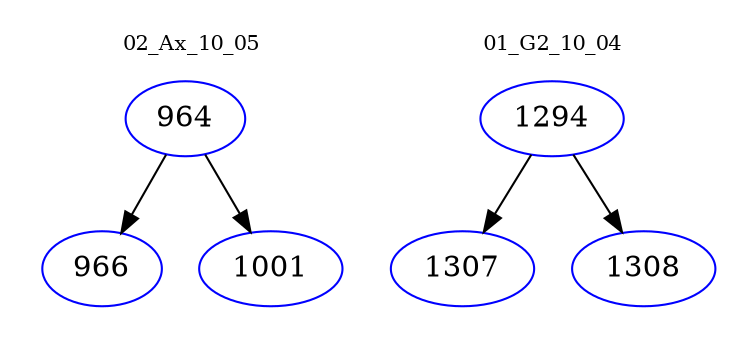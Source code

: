 digraph{
subgraph cluster_0 {
color = white
label = "02_Ax_10_05";
fontsize=10;
T0_964 [label="964", color="blue"]
T0_964 -> T0_966 [color="black"]
T0_966 [label="966", color="blue"]
T0_964 -> T0_1001 [color="black"]
T0_1001 [label="1001", color="blue"]
}
subgraph cluster_1 {
color = white
label = "01_G2_10_04";
fontsize=10;
T1_1294 [label="1294", color="blue"]
T1_1294 -> T1_1307 [color="black"]
T1_1307 [label="1307", color="blue"]
T1_1294 -> T1_1308 [color="black"]
T1_1308 [label="1308", color="blue"]
}
}
